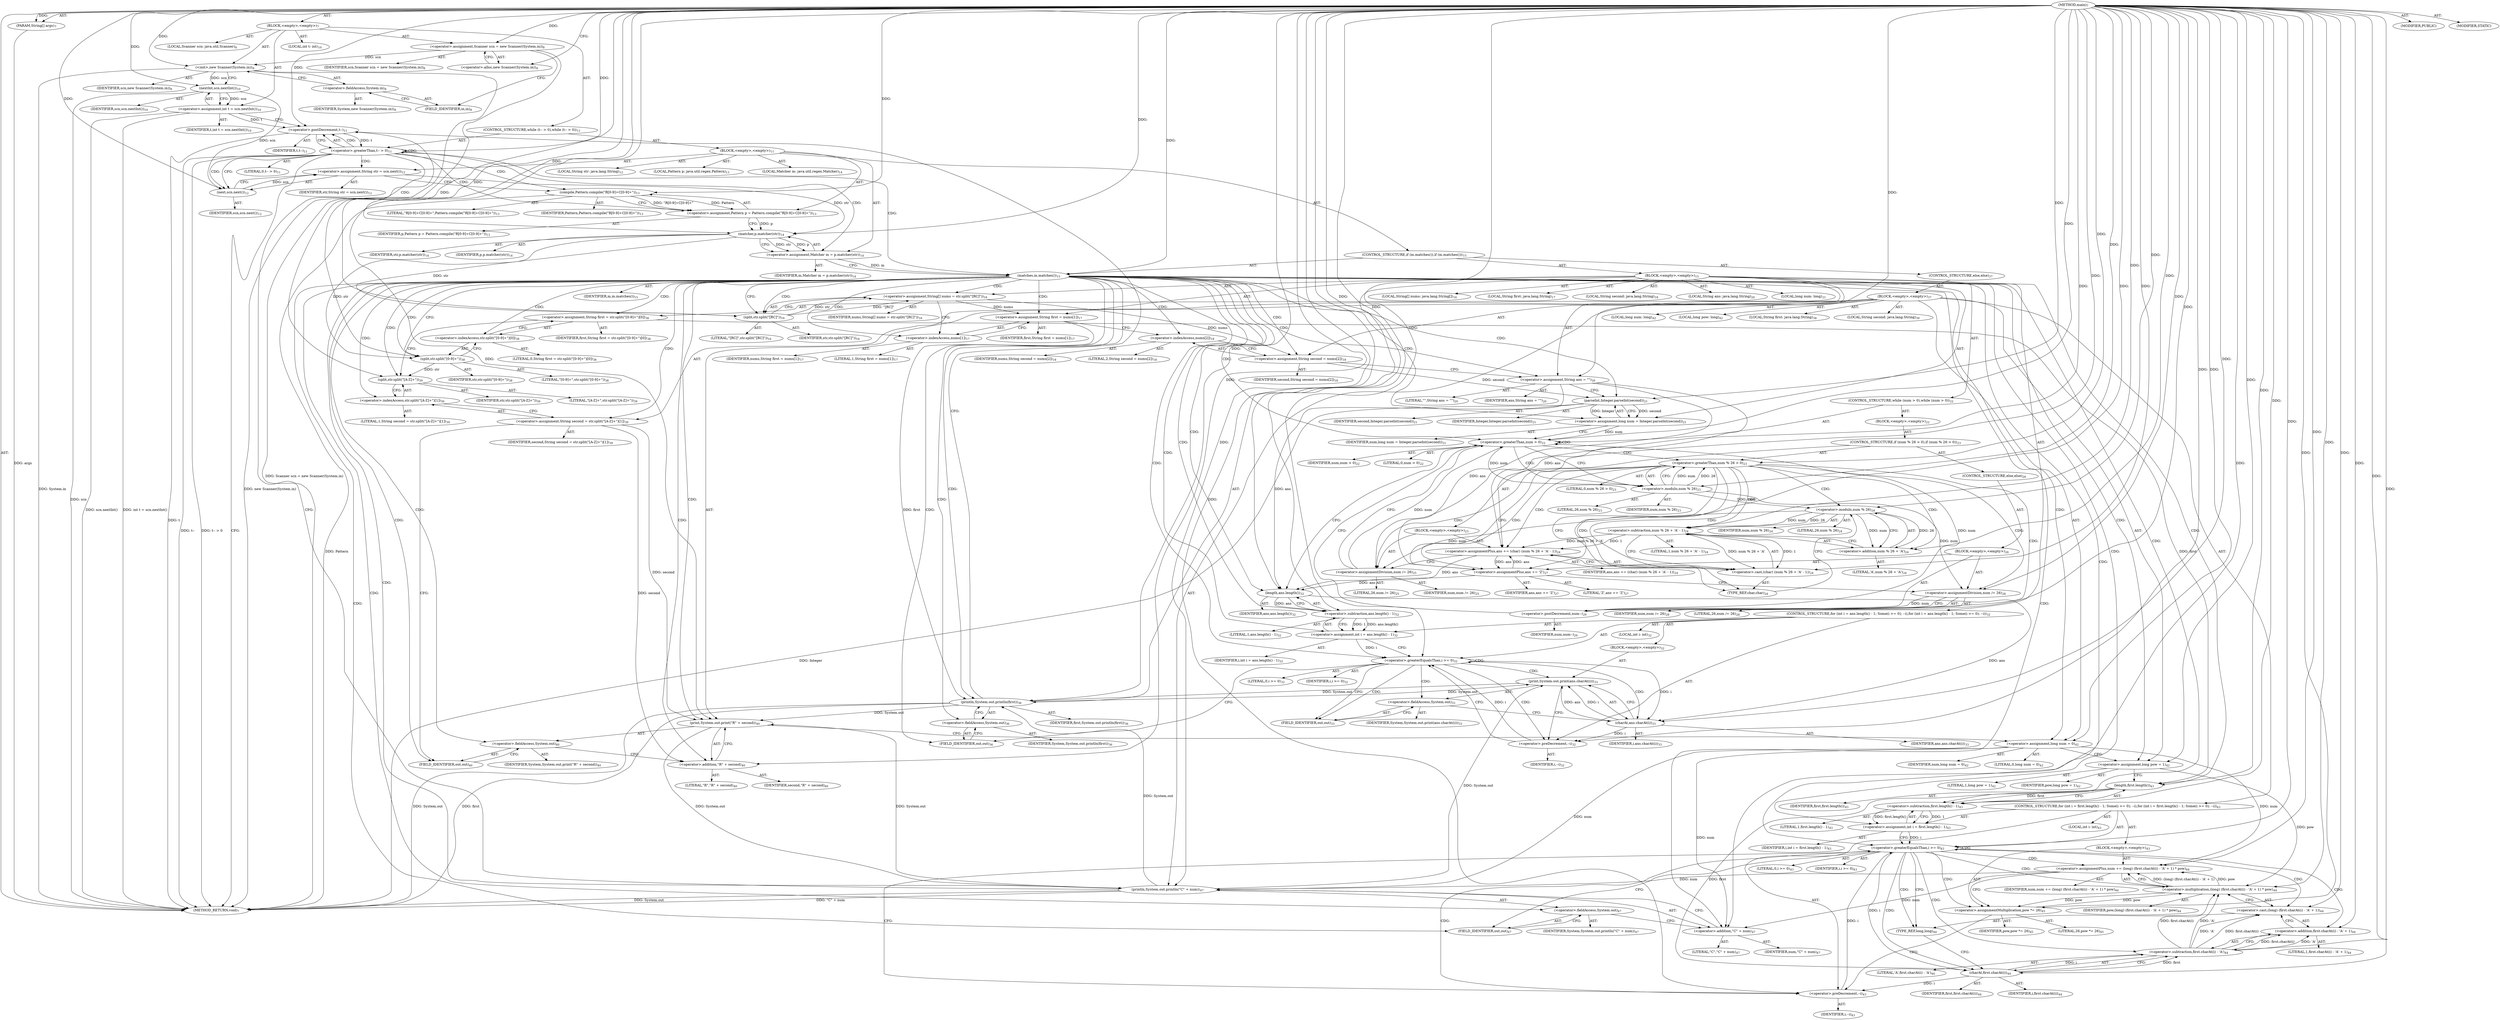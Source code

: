 digraph "main" {  
"19" [label = <(METHOD,main)<SUB>7</SUB>> ]
"20" [label = <(PARAM,String[] args)<SUB>7</SUB>> ]
"21" [label = <(BLOCK,&lt;empty&gt;,&lt;empty&gt;)<SUB>7</SUB>> ]
"4" [label = <(LOCAL,Scanner scn: java.util.Scanner)<SUB>8</SUB>> ]
"22" [label = <(&lt;operator&gt;.assignment,Scanner scn = new Scanner(System.in))<SUB>8</SUB>> ]
"23" [label = <(IDENTIFIER,scn,Scanner scn = new Scanner(System.in))<SUB>8</SUB>> ]
"24" [label = <(&lt;operator&gt;.alloc,new Scanner(System.in))<SUB>8</SUB>> ]
"25" [label = <(&lt;init&gt;,new Scanner(System.in))<SUB>8</SUB>> ]
"3" [label = <(IDENTIFIER,scn,new Scanner(System.in))<SUB>8</SUB>> ]
"26" [label = <(&lt;operator&gt;.fieldAccess,System.in)<SUB>8</SUB>> ]
"27" [label = <(IDENTIFIER,System,new Scanner(System.in))<SUB>8</SUB>> ]
"28" [label = <(FIELD_IDENTIFIER,in,in)<SUB>8</SUB>> ]
"29" [label = <(LOCAL,int t: int)<SUB>10</SUB>> ]
"30" [label = <(&lt;operator&gt;.assignment,int t = scn.nextInt())<SUB>10</SUB>> ]
"31" [label = <(IDENTIFIER,t,int t = scn.nextInt())<SUB>10</SUB>> ]
"32" [label = <(nextInt,scn.nextInt())<SUB>10</SUB>> ]
"33" [label = <(IDENTIFIER,scn,scn.nextInt())<SUB>10</SUB>> ]
"34" [label = <(CONTROL_STRUCTURE,while (t-- &gt; 0),while (t-- &gt; 0))<SUB>11</SUB>> ]
"35" [label = <(&lt;operator&gt;.greaterThan,t-- &gt; 0)<SUB>11</SUB>> ]
"36" [label = <(&lt;operator&gt;.postDecrement,t--)<SUB>11</SUB>> ]
"37" [label = <(IDENTIFIER,t,t--)<SUB>11</SUB>> ]
"38" [label = <(LITERAL,0,t-- &gt; 0)<SUB>11</SUB>> ]
"39" [label = <(BLOCK,&lt;empty&gt;,&lt;empty&gt;)<SUB>11</SUB>> ]
"40" [label = <(LOCAL,String str: java.lang.String)<SUB>12</SUB>> ]
"41" [label = <(&lt;operator&gt;.assignment,String str = scn.next())<SUB>12</SUB>> ]
"42" [label = <(IDENTIFIER,str,String str = scn.next())<SUB>12</SUB>> ]
"43" [label = <(next,scn.next())<SUB>12</SUB>> ]
"44" [label = <(IDENTIFIER,scn,scn.next())<SUB>12</SUB>> ]
"45" [label = <(LOCAL,Pattern p: java.util.regex.Pattern)<SUB>13</SUB>> ]
"46" [label = <(&lt;operator&gt;.assignment,Pattern p = Pattern.compile(&quot;R[0-9]+C[0-9]+&quot;))<SUB>13</SUB>> ]
"47" [label = <(IDENTIFIER,p,Pattern p = Pattern.compile(&quot;R[0-9]+C[0-9]+&quot;))<SUB>13</SUB>> ]
"48" [label = <(compile,Pattern.compile(&quot;R[0-9]+C[0-9]+&quot;))<SUB>13</SUB>> ]
"49" [label = <(IDENTIFIER,Pattern,Pattern.compile(&quot;R[0-9]+C[0-9]+&quot;))<SUB>13</SUB>> ]
"50" [label = <(LITERAL,&quot;R[0-9]+C[0-9]+&quot;,Pattern.compile(&quot;R[0-9]+C[0-9]+&quot;))<SUB>13</SUB>> ]
"51" [label = <(LOCAL,Matcher m: java.util.regex.Matcher)<SUB>14</SUB>> ]
"52" [label = <(&lt;operator&gt;.assignment,Matcher m = p.matcher(str))<SUB>14</SUB>> ]
"53" [label = <(IDENTIFIER,m,Matcher m = p.matcher(str))<SUB>14</SUB>> ]
"54" [label = <(matcher,p.matcher(str))<SUB>14</SUB>> ]
"55" [label = <(IDENTIFIER,p,p.matcher(str))<SUB>14</SUB>> ]
"56" [label = <(IDENTIFIER,str,p.matcher(str))<SUB>14</SUB>> ]
"57" [label = <(CONTROL_STRUCTURE,if (m.matches()),if (m.matches()))<SUB>15</SUB>> ]
"58" [label = <(matches,m.matches())<SUB>15</SUB>> ]
"59" [label = <(IDENTIFIER,m,m.matches())<SUB>15</SUB>> ]
"60" [label = <(BLOCK,&lt;empty&gt;,&lt;empty&gt;)<SUB>15</SUB>> ]
"61" [label = <(LOCAL,String[] nums: java.lang.String[])<SUB>16</SUB>> ]
"62" [label = <(&lt;operator&gt;.assignment,String[] nums = str.split(&quot;[RC]&quot;))<SUB>16</SUB>> ]
"63" [label = <(IDENTIFIER,nums,String[] nums = str.split(&quot;[RC]&quot;))<SUB>16</SUB>> ]
"64" [label = <(split,str.split(&quot;[RC]&quot;))<SUB>16</SUB>> ]
"65" [label = <(IDENTIFIER,str,str.split(&quot;[RC]&quot;))<SUB>16</SUB>> ]
"66" [label = <(LITERAL,&quot;[RC]&quot;,str.split(&quot;[RC]&quot;))<SUB>16</SUB>> ]
"67" [label = <(LOCAL,String first: java.lang.String)<SUB>17</SUB>> ]
"68" [label = <(&lt;operator&gt;.assignment,String first = nums[1])<SUB>17</SUB>> ]
"69" [label = <(IDENTIFIER,first,String first = nums[1])<SUB>17</SUB>> ]
"70" [label = <(&lt;operator&gt;.indexAccess,nums[1])<SUB>17</SUB>> ]
"71" [label = <(IDENTIFIER,nums,String first = nums[1])<SUB>17</SUB>> ]
"72" [label = <(LITERAL,1,String first = nums[1])<SUB>17</SUB>> ]
"73" [label = <(LOCAL,String second: java.lang.String)<SUB>18</SUB>> ]
"74" [label = <(&lt;operator&gt;.assignment,String second = nums[2])<SUB>18</SUB>> ]
"75" [label = <(IDENTIFIER,second,String second = nums[2])<SUB>18</SUB>> ]
"76" [label = <(&lt;operator&gt;.indexAccess,nums[2])<SUB>18</SUB>> ]
"77" [label = <(IDENTIFIER,nums,String second = nums[2])<SUB>18</SUB>> ]
"78" [label = <(LITERAL,2,String second = nums[2])<SUB>18</SUB>> ]
"79" [label = <(LOCAL,String ans: java.lang.String)<SUB>20</SUB>> ]
"80" [label = <(&lt;operator&gt;.assignment,String ans = &quot;&quot;)<SUB>20</SUB>> ]
"81" [label = <(IDENTIFIER,ans,String ans = &quot;&quot;)<SUB>20</SUB>> ]
"82" [label = <(LITERAL,&quot;&quot;,String ans = &quot;&quot;)<SUB>20</SUB>> ]
"83" [label = <(LOCAL,long num: long)<SUB>21</SUB>> ]
"84" [label = <(&lt;operator&gt;.assignment,long num = Integer.parseInt(second))<SUB>21</SUB>> ]
"85" [label = <(IDENTIFIER,num,long num = Integer.parseInt(second))<SUB>21</SUB>> ]
"86" [label = <(parseInt,Integer.parseInt(second))<SUB>21</SUB>> ]
"87" [label = <(IDENTIFIER,Integer,Integer.parseInt(second))<SUB>21</SUB>> ]
"88" [label = <(IDENTIFIER,second,Integer.parseInt(second))<SUB>21</SUB>> ]
"89" [label = <(CONTROL_STRUCTURE,while (num &gt; 0),while (num &gt; 0))<SUB>22</SUB>> ]
"90" [label = <(&lt;operator&gt;.greaterThan,num &gt; 0)<SUB>22</SUB>> ]
"91" [label = <(IDENTIFIER,num,num &gt; 0)<SUB>22</SUB>> ]
"92" [label = <(LITERAL,0,num &gt; 0)<SUB>22</SUB>> ]
"93" [label = <(BLOCK,&lt;empty&gt;,&lt;empty&gt;)<SUB>22</SUB>> ]
"94" [label = <(CONTROL_STRUCTURE,if (num % 26 &gt; 0),if (num % 26 &gt; 0))<SUB>23</SUB>> ]
"95" [label = <(&lt;operator&gt;.greaterThan,num % 26 &gt; 0)<SUB>23</SUB>> ]
"96" [label = <(&lt;operator&gt;.modulo,num % 26)<SUB>23</SUB>> ]
"97" [label = <(IDENTIFIER,num,num % 26)<SUB>23</SUB>> ]
"98" [label = <(LITERAL,26,num % 26)<SUB>23</SUB>> ]
"99" [label = <(LITERAL,0,num % 26 &gt; 0)<SUB>23</SUB>> ]
"100" [label = <(BLOCK,&lt;empty&gt;,&lt;empty&gt;)<SUB>23</SUB>> ]
"101" [label = <(&lt;operator&gt;.assignmentPlus,ans += (char) (num % 26 + 'A' - 1))<SUB>24</SUB>> ]
"102" [label = <(IDENTIFIER,ans,ans += (char) (num % 26 + 'A' - 1))<SUB>24</SUB>> ]
"103" [label = <(&lt;operator&gt;.cast,(char) (num % 26 + 'A' - 1))<SUB>24</SUB>> ]
"104" [label = <(TYPE_REF,char,char)<SUB>24</SUB>> ]
"105" [label = <(&lt;operator&gt;.subtraction,num % 26 + 'A' - 1)<SUB>24</SUB>> ]
"106" [label = <(&lt;operator&gt;.addition,num % 26 + 'A')<SUB>24</SUB>> ]
"107" [label = <(&lt;operator&gt;.modulo,num % 26)<SUB>24</SUB>> ]
"108" [label = <(IDENTIFIER,num,num % 26)<SUB>24</SUB>> ]
"109" [label = <(LITERAL,26,num % 26)<SUB>24</SUB>> ]
"110" [label = <(LITERAL,'A',num % 26 + 'A')<SUB>24</SUB>> ]
"111" [label = <(LITERAL,1,num % 26 + 'A' - 1)<SUB>24</SUB>> ]
"112" [label = <(&lt;operator&gt;.assignmentDivision,num /= 26)<SUB>25</SUB>> ]
"113" [label = <(IDENTIFIER,num,num /= 26)<SUB>25</SUB>> ]
"114" [label = <(LITERAL,26,num /= 26)<SUB>25</SUB>> ]
"115" [label = <(CONTROL_STRUCTURE,else,else)<SUB>26</SUB>> ]
"116" [label = <(BLOCK,&lt;empty&gt;,&lt;empty&gt;)<SUB>26</SUB>> ]
"117" [label = <(&lt;operator&gt;.assignmentPlus,ans += 'Z')<SUB>27</SUB>> ]
"118" [label = <(IDENTIFIER,ans,ans += 'Z')<SUB>27</SUB>> ]
"119" [label = <(LITERAL,'Z',ans += 'Z')<SUB>27</SUB>> ]
"120" [label = <(&lt;operator&gt;.assignmentDivision,num /= 26)<SUB>28</SUB>> ]
"121" [label = <(IDENTIFIER,num,num /= 26)<SUB>28</SUB>> ]
"122" [label = <(LITERAL,26,num /= 26)<SUB>28</SUB>> ]
"123" [label = <(&lt;operator&gt;.postDecrement,num--)<SUB>29</SUB>> ]
"124" [label = <(IDENTIFIER,num,num--)<SUB>29</SUB>> ]
"125" [label = <(CONTROL_STRUCTURE,for (int i = ans.length() - 1; Some(i &gt;= 0); --i),for (int i = ans.length() - 1; Some(i &gt;= 0); --i))<SUB>32</SUB>> ]
"126" [label = <(LOCAL,int i: int)<SUB>32</SUB>> ]
"127" [label = <(&lt;operator&gt;.assignment,int i = ans.length() - 1)<SUB>32</SUB>> ]
"128" [label = <(IDENTIFIER,i,int i = ans.length() - 1)<SUB>32</SUB>> ]
"129" [label = <(&lt;operator&gt;.subtraction,ans.length() - 1)<SUB>32</SUB>> ]
"130" [label = <(length,ans.length())<SUB>32</SUB>> ]
"131" [label = <(IDENTIFIER,ans,ans.length())<SUB>32</SUB>> ]
"132" [label = <(LITERAL,1,ans.length() - 1)<SUB>32</SUB>> ]
"133" [label = <(&lt;operator&gt;.greaterEqualsThan,i &gt;= 0)<SUB>32</SUB>> ]
"134" [label = <(IDENTIFIER,i,i &gt;= 0)<SUB>32</SUB>> ]
"135" [label = <(LITERAL,0,i &gt;= 0)<SUB>32</SUB>> ]
"136" [label = <(&lt;operator&gt;.preDecrement,--i)<SUB>32</SUB>> ]
"137" [label = <(IDENTIFIER,i,--i)<SUB>32</SUB>> ]
"138" [label = <(BLOCK,&lt;empty&gt;,&lt;empty&gt;)<SUB>32</SUB>> ]
"139" [label = <(print,System.out.print(ans.charAt(i)))<SUB>33</SUB>> ]
"140" [label = <(&lt;operator&gt;.fieldAccess,System.out)<SUB>33</SUB>> ]
"141" [label = <(IDENTIFIER,System,System.out.print(ans.charAt(i)))<SUB>33</SUB>> ]
"142" [label = <(FIELD_IDENTIFIER,out,out)<SUB>33</SUB>> ]
"143" [label = <(charAt,ans.charAt(i))<SUB>33</SUB>> ]
"144" [label = <(IDENTIFIER,ans,ans.charAt(i))<SUB>33</SUB>> ]
"145" [label = <(IDENTIFIER,i,ans.charAt(i))<SUB>33</SUB>> ]
"146" [label = <(println,System.out.println(first))<SUB>36</SUB>> ]
"147" [label = <(&lt;operator&gt;.fieldAccess,System.out)<SUB>36</SUB>> ]
"148" [label = <(IDENTIFIER,System,System.out.println(first))<SUB>36</SUB>> ]
"149" [label = <(FIELD_IDENTIFIER,out,out)<SUB>36</SUB>> ]
"150" [label = <(IDENTIFIER,first,System.out.println(first))<SUB>36</SUB>> ]
"151" [label = <(CONTROL_STRUCTURE,else,else)<SUB>37</SUB>> ]
"152" [label = <(BLOCK,&lt;empty&gt;,&lt;empty&gt;)<SUB>37</SUB>> ]
"153" [label = <(LOCAL,String first: java.lang.String)<SUB>38</SUB>> ]
"154" [label = <(&lt;operator&gt;.assignment,String first = str.split(&quot;[0-9]+&quot;)[0])<SUB>38</SUB>> ]
"155" [label = <(IDENTIFIER,first,String first = str.split(&quot;[0-9]+&quot;)[0])<SUB>38</SUB>> ]
"156" [label = <(&lt;operator&gt;.indexAccess,str.split(&quot;[0-9]+&quot;)[0])<SUB>38</SUB>> ]
"157" [label = <(split,str.split(&quot;[0-9]+&quot;))<SUB>38</SUB>> ]
"158" [label = <(IDENTIFIER,str,str.split(&quot;[0-9]+&quot;))<SUB>38</SUB>> ]
"159" [label = <(LITERAL,&quot;[0-9]+&quot;,str.split(&quot;[0-9]+&quot;))<SUB>38</SUB>> ]
"160" [label = <(LITERAL,0,String first = str.split(&quot;[0-9]+&quot;)[0])<SUB>38</SUB>> ]
"161" [label = <(LOCAL,String second: java.lang.String)<SUB>39</SUB>> ]
"162" [label = <(&lt;operator&gt;.assignment,String second = str.split(&quot;[A-Z]+&quot;)[1])<SUB>39</SUB>> ]
"163" [label = <(IDENTIFIER,second,String second = str.split(&quot;[A-Z]+&quot;)[1])<SUB>39</SUB>> ]
"164" [label = <(&lt;operator&gt;.indexAccess,str.split(&quot;[A-Z]+&quot;)[1])<SUB>39</SUB>> ]
"165" [label = <(split,str.split(&quot;[A-Z]+&quot;))<SUB>39</SUB>> ]
"166" [label = <(IDENTIFIER,str,str.split(&quot;[A-Z]+&quot;))<SUB>39</SUB>> ]
"167" [label = <(LITERAL,&quot;[A-Z]+&quot;,str.split(&quot;[A-Z]+&quot;))<SUB>39</SUB>> ]
"168" [label = <(LITERAL,1,String second = str.split(&quot;[A-Z]+&quot;)[1])<SUB>39</SUB>> ]
"169" [label = <(print,System.out.print(&quot;R&quot; + second))<SUB>40</SUB>> ]
"170" [label = <(&lt;operator&gt;.fieldAccess,System.out)<SUB>40</SUB>> ]
"171" [label = <(IDENTIFIER,System,System.out.print(&quot;R&quot; + second))<SUB>40</SUB>> ]
"172" [label = <(FIELD_IDENTIFIER,out,out)<SUB>40</SUB>> ]
"173" [label = <(&lt;operator&gt;.addition,&quot;R&quot; + second)<SUB>40</SUB>> ]
"174" [label = <(LITERAL,&quot;R&quot;,&quot;R&quot; + second)<SUB>40</SUB>> ]
"175" [label = <(IDENTIFIER,second,&quot;R&quot; + second)<SUB>40</SUB>> ]
"176" [label = <(LOCAL,long num: long)<SUB>42</SUB>> ]
"177" [label = <(LOCAL,long pow: long)<SUB>42</SUB>> ]
"178" [label = <(&lt;operator&gt;.assignment,long num = 0)<SUB>42</SUB>> ]
"179" [label = <(IDENTIFIER,num,long num = 0)<SUB>42</SUB>> ]
"180" [label = <(LITERAL,0,long num = 0)<SUB>42</SUB>> ]
"181" [label = <(&lt;operator&gt;.assignment,long pow = 1)<SUB>42</SUB>> ]
"182" [label = <(IDENTIFIER,pow,long pow = 1)<SUB>42</SUB>> ]
"183" [label = <(LITERAL,1,long pow = 1)<SUB>42</SUB>> ]
"184" [label = <(CONTROL_STRUCTURE,for (int i = first.length() - 1; Some(i &gt;= 0); --i),for (int i = first.length() - 1; Some(i &gt;= 0); --i))<SUB>43</SUB>> ]
"185" [label = <(LOCAL,int i: int)<SUB>43</SUB>> ]
"186" [label = <(&lt;operator&gt;.assignment,int i = first.length() - 1)<SUB>43</SUB>> ]
"187" [label = <(IDENTIFIER,i,int i = first.length() - 1)<SUB>43</SUB>> ]
"188" [label = <(&lt;operator&gt;.subtraction,first.length() - 1)<SUB>43</SUB>> ]
"189" [label = <(length,first.length())<SUB>43</SUB>> ]
"190" [label = <(IDENTIFIER,first,first.length())<SUB>43</SUB>> ]
"191" [label = <(LITERAL,1,first.length() - 1)<SUB>43</SUB>> ]
"192" [label = <(&lt;operator&gt;.greaterEqualsThan,i &gt;= 0)<SUB>43</SUB>> ]
"193" [label = <(IDENTIFIER,i,i &gt;= 0)<SUB>43</SUB>> ]
"194" [label = <(LITERAL,0,i &gt;= 0)<SUB>43</SUB>> ]
"195" [label = <(&lt;operator&gt;.preDecrement,--i)<SUB>43</SUB>> ]
"196" [label = <(IDENTIFIER,i,--i)<SUB>43</SUB>> ]
"197" [label = <(BLOCK,&lt;empty&gt;,&lt;empty&gt;)<SUB>43</SUB>> ]
"198" [label = <(&lt;operator&gt;.assignmentPlus,num += (long) (first.charAt(i) - 'A' + 1) * pow)<SUB>44</SUB>> ]
"199" [label = <(IDENTIFIER,num,num += (long) (first.charAt(i) - 'A' + 1) * pow)<SUB>44</SUB>> ]
"200" [label = <(&lt;operator&gt;.multiplication,(long) (first.charAt(i) - 'A' + 1) * pow)<SUB>44</SUB>> ]
"201" [label = <(&lt;operator&gt;.cast,(long) (first.charAt(i) - 'A' + 1))<SUB>44</SUB>> ]
"202" [label = <(TYPE_REF,long,long)<SUB>44</SUB>> ]
"203" [label = <(&lt;operator&gt;.addition,first.charAt(i) - 'A' + 1)<SUB>44</SUB>> ]
"204" [label = <(&lt;operator&gt;.subtraction,first.charAt(i) - 'A')<SUB>44</SUB>> ]
"205" [label = <(charAt,first.charAt(i))<SUB>44</SUB>> ]
"206" [label = <(IDENTIFIER,first,first.charAt(i))<SUB>44</SUB>> ]
"207" [label = <(IDENTIFIER,i,first.charAt(i))<SUB>44</SUB>> ]
"208" [label = <(LITERAL,'A',first.charAt(i) - 'A')<SUB>44</SUB>> ]
"209" [label = <(LITERAL,1,first.charAt(i) - 'A' + 1)<SUB>44</SUB>> ]
"210" [label = <(IDENTIFIER,pow,(long) (first.charAt(i) - 'A' + 1) * pow)<SUB>44</SUB>> ]
"211" [label = <(&lt;operator&gt;.assignmentMultiplication,pow *= 26)<SUB>45</SUB>> ]
"212" [label = <(IDENTIFIER,pow,pow *= 26)<SUB>45</SUB>> ]
"213" [label = <(LITERAL,26,pow *= 26)<SUB>45</SUB>> ]
"214" [label = <(println,System.out.println(&quot;C&quot; + num))<SUB>47</SUB>> ]
"215" [label = <(&lt;operator&gt;.fieldAccess,System.out)<SUB>47</SUB>> ]
"216" [label = <(IDENTIFIER,System,System.out.println(&quot;C&quot; + num))<SUB>47</SUB>> ]
"217" [label = <(FIELD_IDENTIFIER,out,out)<SUB>47</SUB>> ]
"218" [label = <(&lt;operator&gt;.addition,&quot;C&quot; + num)<SUB>47</SUB>> ]
"219" [label = <(LITERAL,&quot;C&quot;,&quot;C&quot; + num)<SUB>47</SUB>> ]
"220" [label = <(IDENTIFIER,num,&quot;C&quot; + num)<SUB>47</SUB>> ]
"221" [label = <(MODIFIER,PUBLIC)> ]
"222" [label = <(MODIFIER,STATIC)> ]
"223" [label = <(METHOD_RETURN,void)<SUB>7</SUB>> ]
  "19" -> "20"  [ label = "AST: "] 
  "19" -> "21"  [ label = "AST: "] 
  "19" -> "221"  [ label = "AST: "] 
  "19" -> "222"  [ label = "AST: "] 
  "19" -> "223"  [ label = "AST: "] 
  "21" -> "4"  [ label = "AST: "] 
  "21" -> "22"  [ label = "AST: "] 
  "21" -> "25"  [ label = "AST: "] 
  "21" -> "29"  [ label = "AST: "] 
  "21" -> "30"  [ label = "AST: "] 
  "21" -> "34"  [ label = "AST: "] 
  "22" -> "23"  [ label = "AST: "] 
  "22" -> "24"  [ label = "AST: "] 
  "25" -> "3"  [ label = "AST: "] 
  "25" -> "26"  [ label = "AST: "] 
  "26" -> "27"  [ label = "AST: "] 
  "26" -> "28"  [ label = "AST: "] 
  "30" -> "31"  [ label = "AST: "] 
  "30" -> "32"  [ label = "AST: "] 
  "32" -> "33"  [ label = "AST: "] 
  "34" -> "35"  [ label = "AST: "] 
  "34" -> "39"  [ label = "AST: "] 
  "35" -> "36"  [ label = "AST: "] 
  "35" -> "38"  [ label = "AST: "] 
  "36" -> "37"  [ label = "AST: "] 
  "39" -> "40"  [ label = "AST: "] 
  "39" -> "41"  [ label = "AST: "] 
  "39" -> "45"  [ label = "AST: "] 
  "39" -> "46"  [ label = "AST: "] 
  "39" -> "51"  [ label = "AST: "] 
  "39" -> "52"  [ label = "AST: "] 
  "39" -> "57"  [ label = "AST: "] 
  "41" -> "42"  [ label = "AST: "] 
  "41" -> "43"  [ label = "AST: "] 
  "43" -> "44"  [ label = "AST: "] 
  "46" -> "47"  [ label = "AST: "] 
  "46" -> "48"  [ label = "AST: "] 
  "48" -> "49"  [ label = "AST: "] 
  "48" -> "50"  [ label = "AST: "] 
  "52" -> "53"  [ label = "AST: "] 
  "52" -> "54"  [ label = "AST: "] 
  "54" -> "55"  [ label = "AST: "] 
  "54" -> "56"  [ label = "AST: "] 
  "57" -> "58"  [ label = "AST: "] 
  "57" -> "60"  [ label = "AST: "] 
  "57" -> "151"  [ label = "AST: "] 
  "58" -> "59"  [ label = "AST: "] 
  "60" -> "61"  [ label = "AST: "] 
  "60" -> "62"  [ label = "AST: "] 
  "60" -> "67"  [ label = "AST: "] 
  "60" -> "68"  [ label = "AST: "] 
  "60" -> "73"  [ label = "AST: "] 
  "60" -> "74"  [ label = "AST: "] 
  "60" -> "79"  [ label = "AST: "] 
  "60" -> "80"  [ label = "AST: "] 
  "60" -> "83"  [ label = "AST: "] 
  "60" -> "84"  [ label = "AST: "] 
  "60" -> "89"  [ label = "AST: "] 
  "60" -> "125"  [ label = "AST: "] 
  "60" -> "146"  [ label = "AST: "] 
  "62" -> "63"  [ label = "AST: "] 
  "62" -> "64"  [ label = "AST: "] 
  "64" -> "65"  [ label = "AST: "] 
  "64" -> "66"  [ label = "AST: "] 
  "68" -> "69"  [ label = "AST: "] 
  "68" -> "70"  [ label = "AST: "] 
  "70" -> "71"  [ label = "AST: "] 
  "70" -> "72"  [ label = "AST: "] 
  "74" -> "75"  [ label = "AST: "] 
  "74" -> "76"  [ label = "AST: "] 
  "76" -> "77"  [ label = "AST: "] 
  "76" -> "78"  [ label = "AST: "] 
  "80" -> "81"  [ label = "AST: "] 
  "80" -> "82"  [ label = "AST: "] 
  "84" -> "85"  [ label = "AST: "] 
  "84" -> "86"  [ label = "AST: "] 
  "86" -> "87"  [ label = "AST: "] 
  "86" -> "88"  [ label = "AST: "] 
  "89" -> "90"  [ label = "AST: "] 
  "89" -> "93"  [ label = "AST: "] 
  "90" -> "91"  [ label = "AST: "] 
  "90" -> "92"  [ label = "AST: "] 
  "93" -> "94"  [ label = "AST: "] 
  "94" -> "95"  [ label = "AST: "] 
  "94" -> "100"  [ label = "AST: "] 
  "94" -> "115"  [ label = "AST: "] 
  "95" -> "96"  [ label = "AST: "] 
  "95" -> "99"  [ label = "AST: "] 
  "96" -> "97"  [ label = "AST: "] 
  "96" -> "98"  [ label = "AST: "] 
  "100" -> "101"  [ label = "AST: "] 
  "100" -> "112"  [ label = "AST: "] 
  "101" -> "102"  [ label = "AST: "] 
  "101" -> "103"  [ label = "AST: "] 
  "103" -> "104"  [ label = "AST: "] 
  "103" -> "105"  [ label = "AST: "] 
  "105" -> "106"  [ label = "AST: "] 
  "105" -> "111"  [ label = "AST: "] 
  "106" -> "107"  [ label = "AST: "] 
  "106" -> "110"  [ label = "AST: "] 
  "107" -> "108"  [ label = "AST: "] 
  "107" -> "109"  [ label = "AST: "] 
  "112" -> "113"  [ label = "AST: "] 
  "112" -> "114"  [ label = "AST: "] 
  "115" -> "116"  [ label = "AST: "] 
  "116" -> "117"  [ label = "AST: "] 
  "116" -> "120"  [ label = "AST: "] 
  "116" -> "123"  [ label = "AST: "] 
  "117" -> "118"  [ label = "AST: "] 
  "117" -> "119"  [ label = "AST: "] 
  "120" -> "121"  [ label = "AST: "] 
  "120" -> "122"  [ label = "AST: "] 
  "123" -> "124"  [ label = "AST: "] 
  "125" -> "126"  [ label = "AST: "] 
  "125" -> "127"  [ label = "AST: "] 
  "125" -> "133"  [ label = "AST: "] 
  "125" -> "136"  [ label = "AST: "] 
  "125" -> "138"  [ label = "AST: "] 
  "127" -> "128"  [ label = "AST: "] 
  "127" -> "129"  [ label = "AST: "] 
  "129" -> "130"  [ label = "AST: "] 
  "129" -> "132"  [ label = "AST: "] 
  "130" -> "131"  [ label = "AST: "] 
  "133" -> "134"  [ label = "AST: "] 
  "133" -> "135"  [ label = "AST: "] 
  "136" -> "137"  [ label = "AST: "] 
  "138" -> "139"  [ label = "AST: "] 
  "139" -> "140"  [ label = "AST: "] 
  "139" -> "143"  [ label = "AST: "] 
  "140" -> "141"  [ label = "AST: "] 
  "140" -> "142"  [ label = "AST: "] 
  "143" -> "144"  [ label = "AST: "] 
  "143" -> "145"  [ label = "AST: "] 
  "146" -> "147"  [ label = "AST: "] 
  "146" -> "150"  [ label = "AST: "] 
  "147" -> "148"  [ label = "AST: "] 
  "147" -> "149"  [ label = "AST: "] 
  "151" -> "152"  [ label = "AST: "] 
  "152" -> "153"  [ label = "AST: "] 
  "152" -> "154"  [ label = "AST: "] 
  "152" -> "161"  [ label = "AST: "] 
  "152" -> "162"  [ label = "AST: "] 
  "152" -> "169"  [ label = "AST: "] 
  "152" -> "176"  [ label = "AST: "] 
  "152" -> "177"  [ label = "AST: "] 
  "152" -> "178"  [ label = "AST: "] 
  "152" -> "181"  [ label = "AST: "] 
  "152" -> "184"  [ label = "AST: "] 
  "152" -> "214"  [ label = "AST: "] 
  "154" -> "155"  [ label = "AST: "] 
  "154" -> "156"  [ label = "AST: "] 
  "156" -> "157"  [ label = "AST: "] 
  "156" -> "160"  [ label = "AST: "] 
  "157" -> "158"  [ label = "AST: "] 
  "157" -> "159"  [ label = "AST: "] 
  "162" -> "163"  [ label = "AST: "] 
  "162" -> "164"  [ label = "AST: "] 
  "164" -> "165"  [ label = "AST: "] 
  "164" -> "168"  [ label = "AST: "] 
  "165" -> "166"  [ label = "AST: "] 
  "165" -> "167"  [ label = "AST: "] 
  "169" -> "170"  [ label = "AST: "] 
  "169" -> "173"  [ label = "AST: "] 
  "170" -> "171"  [ label = "AST: "] 
  "170" -> "172"  [ label = "AST: "] 
  "173" -> "174"  [ label = "AST: "] 
  "173" -> "175"  [ label = "AST: "] 
  "178" -> "179"  [ label = "AST: "] 
  "178" -> "180"  [ label = "AST: "] 
  "181" -> "182"  [ label = "AST: "] 
  "181" -> "183"  [ label = "AST: "] 
  "184" -> "185"  [ label = "AST: "] 
  "184" -> "186"  [ label = "AST: "] 
  "184" -> "192"  [ label = "AST: "] 
  "184" -> "195"  [ label = "AST: "] 
  "184" -> "197"  [ label = "AST: "] 
  "186" -> "187"  [ label = "AST: "] 
  "186" -> "188"  [ label = "AST: "] 
  "188" -> "189"  [ label = "AST: "] 
  "188" -> "191"  [ label = "AST: "] 
  "189" -> "190"  [ label = "AST: "] 
  "192" -> "193"  [ label = "AST: "] 
  "192" -> "194"  [ label = "AST: "] 
  "195" -> "196"  [ label = "AST: "] 
  "197" -> "198"  [ label = "AST: "] 
  "197" -> "211"  [ label = "AST: "] 
  "198" -> "199"  [ label = "AST: "] 
  "198" -> "200"  [ label = "AST: "] 
  "200" -> "201"  [ label = "AST: "] 
  "200" -> "210"  [ label = "AST: "] 
  "201" -> "202"  [ label = "AST: "] 
  "201" -> "203"  [ label = "AST: "] 
  "203" -> "204"  [ label = "AST: "] 
  "203" -> "209"  [ label = "AST: "] 
  "204" -> "205"  [ label = "AST: "] 
  "204" -> "208"  [ label = "AST: "] 
  "205" -> "206"  [ label = "AST: "] 
  "205" -> "207"  [ label = "AST: "] 
  "211" -> "212"  [ label = "AST: "] 
  "211" -> "213"  [ label = "AST: "] 
  "214" -> "215"  [ label = "AST: "] 
  "214" -> "218"  [ label = "AST: "] 
  "215" -> "216"  [ label = "AST: "] 
  "215" -> "217"  [ label = "AST: "] 
  "218" -> "219"  [ label = "AST: "] 
  "218" -> "220"  [ label = "AST: "] 
  "22" -> "28"  [ label = "CFG: "] 
  "25" -> "32"  [ label = "CFG: "] 
  "30" -> "36"  [ label = "CFG: "] 
  "24" -> "22"  [ label = "CFG: "] 
  "26" -> "25"  [ label = "CFG: "] 
  "32" -> "30"  [ label = "CFG: "] 
  "35" -> "223"  [ label = "CFG: "] 
  "35" -> "43"  [ label = "CFG: "] 
  "28" -> "26"  [ label = "CFG: "] 
  "36" -> "35"  [ label = "CFG: "] 
  "41" -> "48"  [ label = "CFG: "] 
  "46" -> "54"  [ label = "CFG: "] 
  "52" -> "58"  [ label = "CFG: "] 
  "43" -> "41"  [ label = "CFG: "] 
  "48" -> "46"  [ label = "CFG: "] 
  "54" -> "52"  [ label = "CFG: "] 
  "58" -> "64"  [ label = "CFG: "] 
  "58" -> "157"  [ label = "CFG: "] 
  "62" -> "70"  [ label = "CFG: "] 
  "68" -> "76"  [ label = "CFG: "] 
  "74" -> "80"  [ label = "CFG: "] 
  "80" -> "86"  [ label = "CFG: "] 
  "84" -> "90"  [ label = "CFG: "] 
  "146" -> "36"  [ label = "CFG: "] 
  "64" -> "62"  [ label = "CFG: "] 
  "70" -> "68"  [ label = "CFG: "] 
  "76" -> "74"  [ label = "CFG: "] 
  "86" -> "84"  [ label = "CFG: "] 
  "90" -> "96"  [ label = "CFG: "] 
  "90" -> "130"  [ label = "CFG: "] 
  "127" -> "133"  [ label = "CFG: "] 
  "133" -> "142"  [ label = "CFG: "] 
  "133" -> "149"  [ label = "CFG: "] 
  "136" -> "133"  [ label = "CFG: "] 
  "147" -> "146"  [ label = "CFG: "] 
  "154" -> "165"  [ label = "CFG: "] 
  "162" -> "172"  [ label = "CFG: "] 
  "169" -> "178"  [ label = "CFG: "] 
  "178" -> "181"  [ label = "CFG: "] 
  "181" -> "189"  [ label = "CFG: "] 
  "214" -> "36"  [ label = "CFG: "] 
  "129" -> "127"  [ label = "CFG: "] 
  "139" -> "136"  [ label = "CFG: "] 
  "149" -> "147"  [ label = "CFG: "] 
  "156" -> "154"  [ label = "CFG: "] 
  "164" -> "162"  [ label = "CFG: "] 
  "170" -> "173"  [ label = "CFG: "] 
  "173" -> "169"  [ label = "CFG: "] 
  "186" -> "192"  [ label = "CFG: "] 
  "192" -> "202"  [ label = "CFG: "] 
  "192" -> "217"  [ label = "CFG: "] 
  "195" -> "192"  [ label = "CFG: "] 
  "215" -> "218"  [ label = "CFG: "] 
  "218" -> "214"  [ label = "CFG: "] 
  "95" -> "104"  [ label = "CFG: "] 
  "95" -> "117"  [ label = "CFG: "] 
  "130" -> "129"  [ label = "CFG: "] 
  "140" -> "143"  [ label = "CFG: "] 
  "143" -> "139"  [ label = "CFG: "] 
  "157" -> "156"  [ label = "CFG: "] 
  "165" -> "164"  [ label = "CFG: "] 
  "172" -> "170"  [ label = "CFG: "] 
  "188" -> "186"  [ label = "CFG: "] 
  "198" -> "211"  [ label = "CFG: "] 
  "211" -> "195"  [ label = "CFG: "] 
  "217" -> "215"  [ label = "CFG: "] 
  "96" -> "95"  [ label = "CFG: "] 
  "101" -> "112"  [ label = "CFG: "] 
  "112" -> "90"  [ label = "CFG: "] 
  "142" -> "140"  [ label = "CFG: "] 
  "189" -> "188"  [ label = "CFG: "] 
  "200" -> "198"  [ label = "CFG: "] 
  "103" -> "101"  [ label = "CFG: "] 
  "117" -> "120"  [ label = "CFG: "] 
  "120" -> "123"  [ label = "CFG: "] 
  "123" -> "90"  [ label = "CFG: "] 
  "201" -> "200"  [ label = "CFG: "] 
  "104" -> "107"  [ label = "CFG: "] 
  "105" -> "103"  [ label = "CFG: "] 
  "202" -> "205"  [ label = "CFG: "] 
  "203" -> "201"  [ label = "CFG: "] 
  "106" -> "105"  [ label = "CFG: "] 
  "204" -> "203"  [ label = "CFG: "] 
  "107" -> "106"  [ label = "CFG: "] 
  "205" -> "204"  [ label = "CFG: "] 
  "19" -> "24"  [ label = "CFG: "] 
  "20" -> "223"  [ label = "DDG: args"] 
  "22" -> "223"  [ label = "DDG: Scanner scn = new Scanner(System.in)"] 
  "25" -> "223"  [ label = "DDG: System.in"] 
  "25" -> "223"  [ label = "DDG: new Scanner(System.in)"] 
  "32" -> "223"  [ label = "DDG: scn"] 
  "30" -> "223"  [ label = "DDG: scn.nextInt()"] 
  "30" -> "223"  [ label = "DDG: int t = scn.nextInt()"] 
  "36" -> "223"  [ label = "DDG: t"] 
  "35" -> "223"  [ label = "DDG: t--"] 
  "35" -> "223"  [ label = "DDG: t-- &gt; 0"] 
  "214" -> "223"  [ label = "DDG: System.out"] 
  "214" -> "223"  [ label = "DDG: &quot;C&quot; + num"] 
  "146" -> "223"  [ label = "DDG: System.out"] 
  "146" -> "223"  [ label = "DDG: first"] 
  "86" -> "223"  [ label = "DDG: Integer"] 
  "48" -> "223"  [ label = "DDG: Pattern"] 
  "19" -> "20"  [ label = "DDG: "] 
  "19" -> "22"  [ label = "DDG: "] 
  "32" -> "30"  [ label = "DDG: scn"] 
  "22" -> "25"  [ label = "DDG: scn"] 
  "19" -> "25"  [ label = "DDG: "] 
  "25" -> "32"  [ label = "DDG: scn"] 
  "19" -> "32"  [ label = "DDG: "] 
  "36" -> "35"  [ label = "DDG: t"] 
  "19" -> "35"  [ label = "DDG: "] 
  "43" -> "41"  [ label = "DDG: scn"] 
  "48" -> "46"  [ label = "DDG: Pattern"] 
  "48" -> "46"  [ label = "DDG: &quot;R[0-9]+C[0-9]+&quot;"] 
  "54" -> "52"  [ label = "DDG: p"] 
  "54" -> "52"  [ label = "DDG: str"] 
  "30" -> "36"  [ label = "DDG: t"] 
  "19" -> "36"  [ label = "DDG: "] 
  "32" -> "43"  [ label = "DDG: scn"] 
  "19" -> "43"  [ label = "DDG: "] 
  "19" -> "48"  [ label = "DDG: "] 
  "46" -> "54"  [ label = "DDG: p"] 
  "19" -> "54"  [ label = "DDG: "] 
  "41" -> "54"  [ label = "DDG: str"] 
  "52" -> "58"  [ label = "DDG: m"] 
  "19" -> "58"  [ label = "DDG: "] 
  "64" -> "62"  [ label = "DDG: str"] 
  "64" -> "62"  [ label = "DDG: &quot;[RC]&quot;"] 
  "62" -> "68"  [ label = "DDG: nums"] 
  "62" -> "74"  [ label = "DDG: nums"] 
  "19" -> "80"  [ label = "DDG: "] 
  "86" -> "84"  [ label = "DDG: Integer"] 
  "86" -> "84"  [ label = "DDG: second"] 
  "129" -> "127"  [ label = "DDG: ans.length()"] 
  "129" -> "127"  [ label = "DDG: 1"] 
  "214" -> "146"  [ label = "DDG: System.out"] 
  "139" -> "146"  [ label = "DDG: System.out"] 
  "68" -> "146"  [ label = "DDG: first"] 
  "19" -> "146"  [ label = "DDG: "] 
  "19" -> "178"  [ label = "DDG: "] 
  "19" -> "181"  [ label = "DDG: "] 
  "54" -> "64"  [ label = "DDG: str"] 
  "19" -> "64"  [ label = "DDG: "] 
  "19" -> "86"  [ label = "DDG: "] 
  "74" -> "86"  [ label = "DDG: second"] 
  "84" -> "90"  [ label = "DDG: num"] 
  "123" -> "90"  [ label = "DDG: num"] 
  "112" -> "90"  [ label = "DDG: num"] 
  "19" -> "90"  [ label = "DDG: "] 
  "127" -> "133"  [ label = "DDG: i"] 
  "136" -> "133"  [ label = "DDG: i"] 
  "19" -> "133"  [ label = "DDG: "] 
  "143" -> "136"  [ label = "DDG: i"] 
  "19" -> "136"  [ label = "DDG: "] 
  "214" -> "169"  [ label = "DDG: System.out"] 
  "146" -> "169"  [ label = "DDG: System.out"] 
  "19" -> "169"  [ label = "DDG: "] 
  "162" -> "169"  [ label = "DDG: second"] 
  "188" -> "186"  [ label = "DDG: first.length()"] 
  "188" -> "186"  [ label = "DDG: 1"] 
  "169" -> "214"  [ label = "DDG: System.out"] 
  "19" -> "214"  [ label = "DDG: "] 
  "178" -> "214"  [ label = "DDG: num"] 
  "198" -> "214"  [ label = "DDG: num"] 
  "130" -> "129"  [ label = "DDG: ans"] 
  "19" -> "129"  [ label = "DDG: "] 
  "214" -> "139"  [ label = "DDG: System.out"] 
  "146" -> "139"  [ label = "DDG: System.out"] 
  "143" -> "139"  [ label = "DDG: ans"] 
  "143" -> "139"  [ label = "DDG: i"] 
  "19" -> "173"  [ label = "DDG: "] 
  "162" -> "173"  [ label = "DDG: second"] 
  "186" -> "192"  [ label = "DDG: i"] 
  "195" -> "192"  [ label = "DDG: i"] 
  "19" -> "192"  [ label = "DDG: "] 
  "205" -> "195"  [ label = "DDG: i"] 
  "19" -> "195"  [ label = "DDG: "] 
  "200" -> "198"  [ label = "DDG: (long) (first.charAt(i) - 'A' + 1)"] 
  "200" -> "198"  [ label = "DDG: pow"] 
  "19" -> "211"  [ label = "DDG: "] 
  "19" -> "218"  [ label = "DDG: "] 
  "178" -> "218"  [ label = "DDG: num"] 
  "198" -> "218"  [ label = "DDG: num"] 
  "96" -> "95"  [ label = "DDG: num"] 
  "96" -> "95"  [ label = "DDG: 26"] 
  "19" -> "95"  [ label = "DDG: "] 
  "19" -> "101"  [ label = "DDG: "] 
  "105" -> "101"  [ label = "DDG: num % 26 + 'A'"] 
  "105" -> "101"  [ label = "DDG: 1"] 
  "19" -> "112"  [ label = "DDG: "] 
  "80" -> "130"  [ label = "DDG: ans"] 
  "117" -> "130"  [ label = "DDG: ans"] 
  "101" -> "130"  [ label = "DDG: ans"] 
  "19" -> "130"  [ label = "DDG: "] 
  "130" -> "143"  [ label = "DDG: ans"] 
  "19" -> "143"  [ label = "DDG: "] 
  "133" -> "143"  [ label = "DDG: i"] 
  "54" -> "157"  [ label = "DDG: str"] 
  "19" -> "157"  [ label = "DDG: "] 
  "157" -> "165"  [ label = "DDG: str"] 
  "19" -> "165"  [ label = "DDG: "] 
  "189" -> "188"  [ label = "DDG: first"] 
  "19" -> "188"  [ label = "DDG: "] 
  "178" -> "198"  [ label = "DDG: num"] 
  "19" -> "198"  [ label = "DDG: "] 
  "200" -> "211"  [ label = "DDG: pow"] 
  "90" -> "96"  [ label = "DDG: num"] 
  "19" -> "96"  [ label = "DDG: "] 
  "80" -> "101"  [ label = "DDG: ans"] 
  "117" -> "101"  [ label = "DDG: ans"] 
  "107" -> "112"  [ label = "DDG: num"] 
  "19" -> "117"  [ label = "DDG: "] 
  "19" -> "120"  [ label = "DDG: "] 
  "154" -> "189"  [ label = "DDG: first"] 
  "19" -> "189"  [ label = "DDG: "] 
  "19" -> "200"  [ label = "DDG: "] 
  "204" -> "200"  [ label = "DDG: first.charAt(i)"] 
  "204" -> "200"  [ label = "DDG: 'A'"] 
  "181" -> "200"  [ label = "DDG: pow"] 
  "211" -> "200"  [ label = "DDG: pow"] 
  "19" -> "103"  [ label = "DDG: "] 
  "105" -> "103"  [ label = "DDG: num % 26 + 'A'"] 
  "105" -> "103"  [ label = "DDG: 1"] 
  "80" -> "117"  [ label = "DDG: ans"] 
  "101" -> "117"  [ label = "DDG: ans"] 
  "96" -> "120"  [ label = "DDG: num"] 
  "120" -> "123"  [ label = "DDG: num"] 
  "19" -> "123"  [ label = "DDG: "] 
  "19" -> "201"  [ label = "DDG: "] 
  "204" -> "201"  [ label = "DDG: first.charAt(i)"] 
  "204" -> "201"  [ label = "DDG: 'A'"] 
  "107" -> "105"  [ label = "DDG: num"] 
  "107" -> "105"  [ label = "DDG: 26"] 
  "19" -> "105"  [ label = "DDG: "] 
  "204" -> "203"  [ label = "DDG: first.charAt(i)"] 
  "204" -> "203"  [ label = "DDG: 'A'"] 
  "19" -> "203"  [ label = "DDG: "] 
  "107" -> "106"  [ label = "DDG: num"] 
  "107" -> "106"  [ label = "DDG: 26"] 
  "19" -> "106"  [ label = "DDG: "] 
  "205" -> "204"  [ label = "DDG: first"] 
  "205" -> "204"  [ label = "DDG: i"] 
  "19" -> "204"  [ label = "DDG: "] 
  "96" -> "107"  [ label = "DDG: num"] 
  "19" -> "107"  [ label = "DDG: "] 
  "189" -> "205"  [ label = "DDG: first"] 
  "19" -> "205"  [ label = "DDG: "] 
  "192" -> "205"  [ label = "DDG: i"] 
  "35" -> "52"  [ label = "CDG: "] 
  "35" -> "35"  [ label = "CDG: "] 
  "35" -> "54"  [ label = "CDG: "] 
  "35" -> "43"  [ label = "CDG: "] 
  "35" -> "58"  [ label = "CDG: "] 
  "35" -> "36"  [ label = "CDG: "] 
  "35" -> "48"  [ label = "CDG: "] 
  "35" -> "46"  [ label = "CDG: "] 
  "35" -> "41"  [ label = "CDG: "] 
  "58" -> "214"  [ label = "CDG: "] 
  "58" -> "68"  [ label = "CDG: "] 
  "58" -> "64"  [ label = "CDG: "] 
  "58" -> "188"  [ label = "CDG: "] 
  "58" -> "192"  [ label = "CDG: "] 
  "58" -> "154"  [ label = "CDG: "] 
  "58" -> "146"  [ label = "CDG: "] 
  "58" -> "169"  [ label = "CDG: "] 
  "58" -> "84"  [ label = "CDG: "] 
  "58" -> "178"  [ label = "CDG: "] 
  "58" -> "215"  [ label = "CDG: "] 
  "58" -> "149"  [ label = "CDG: "] 
  "58" -> "74"  [ label = "CDG: "] 
  "58" -> "189"  [ label = "CDG: "] 
  "58" -> "162"  [ label = "CDG: "] 
  "58" -> "170"  [ label = "CDG: "] 
  "58" -> "76"  [ label = "CDG: "] 
  "58" -> "129"  [ label = "CDG: "] 
  "58" -> "181"  [ label = "CDG: "] 
  "58" -> "90"  [ label = "CDG: "] 
  "58" -> "173"  [ label = "CDG: "] 
  "58" -> "80"  [ label = "CDG: "] 
  "58" -> "130"  [ label = "CDG: "] 
  "58" -> "70"  [ label = "CDG: "] 
  "58" -> "164"  [ label = "CDG: "] 
  "58" -> "127"  [ label = "CDG: "] 
  "58" -> "186"  [ label = "CDG: "] 
  "58" -> "86"  [ label = "CDG: "] 
  "58" -> "217"  [ label = "CDG: "] 
  "58" -> "157"  [ label = "CDG: "] 
  "58" -> "165"  [ label = "CDG: "] 
  "58" -> "147"  [ label = "CDG: "] 
  "58" -> "156"  [ label = "CDG: "] 
  "58" -> "218"  [ label = "CDG: "] 
  "58" -> "62"  [ label = "CDG: "] 
  "58" -> "133"  [ label = "CDG: "] 
  "58" -> "172"  [ label = "CDG: "] 
  "90" -> "96"  [ label = "CDG: "] 
  "90" -> "95"  [ label = "CDG: "] 
  "90" -> "90"  [ label = "CDG: "] 
  "133" -> "136"  [ label = "CDG: "] 
  "133" -> "139"  [ label = "CDG: "] 
  "133" -> "142"  [ label = "CDG: "] 
  "133" -> "140"  [ label = "CDG: "] 
  "133" -> "143"  [ label = "CDG: "] 
  "133" -> "133"  [ label = "CDG: "] 
  "192" -> "192"  [ label = "CDG: "] 
  "192" -> "198"  [ label = "CDG: "] 
  "192" -> "204"  [ label = "CDG: "] 
  "192" -> "195"  [ label = "CDG: "] 
  "192" -> "202"  [ label = "CDG: "] 
  "192" -> "201"  [ label = "CDG: "] 
  "192" -> "205"  [ label = "CDG: "] 
  "192" -> "200"  [ label = "CDG: "] 
  "192" -> "211"  [ label = "CDG: "] 
  "192" -> "203"  [ label = "CDG: "] 
  "95" -> "107"  [ label = "CDG: "] 
  "95" -> "120"  [ label = "CDG: "] 
  "95" -> "103"  [ label = "CDG: "] 
  "95" -> "104"  [ label = "CDG: "] 
  "95" -> "112"  [ label = "CDG: "] 
  "95" -> "101"  [ label = "CDG: "] 
  "95" -> "123"  [ label = "CDG: "] 
  "95" -> "106"  [ label = "CDG: "] 
  "95" -> "105"  [ label = "CDG: "] 
  "95" -> "117"  [ label = "CDG: "] 
}
